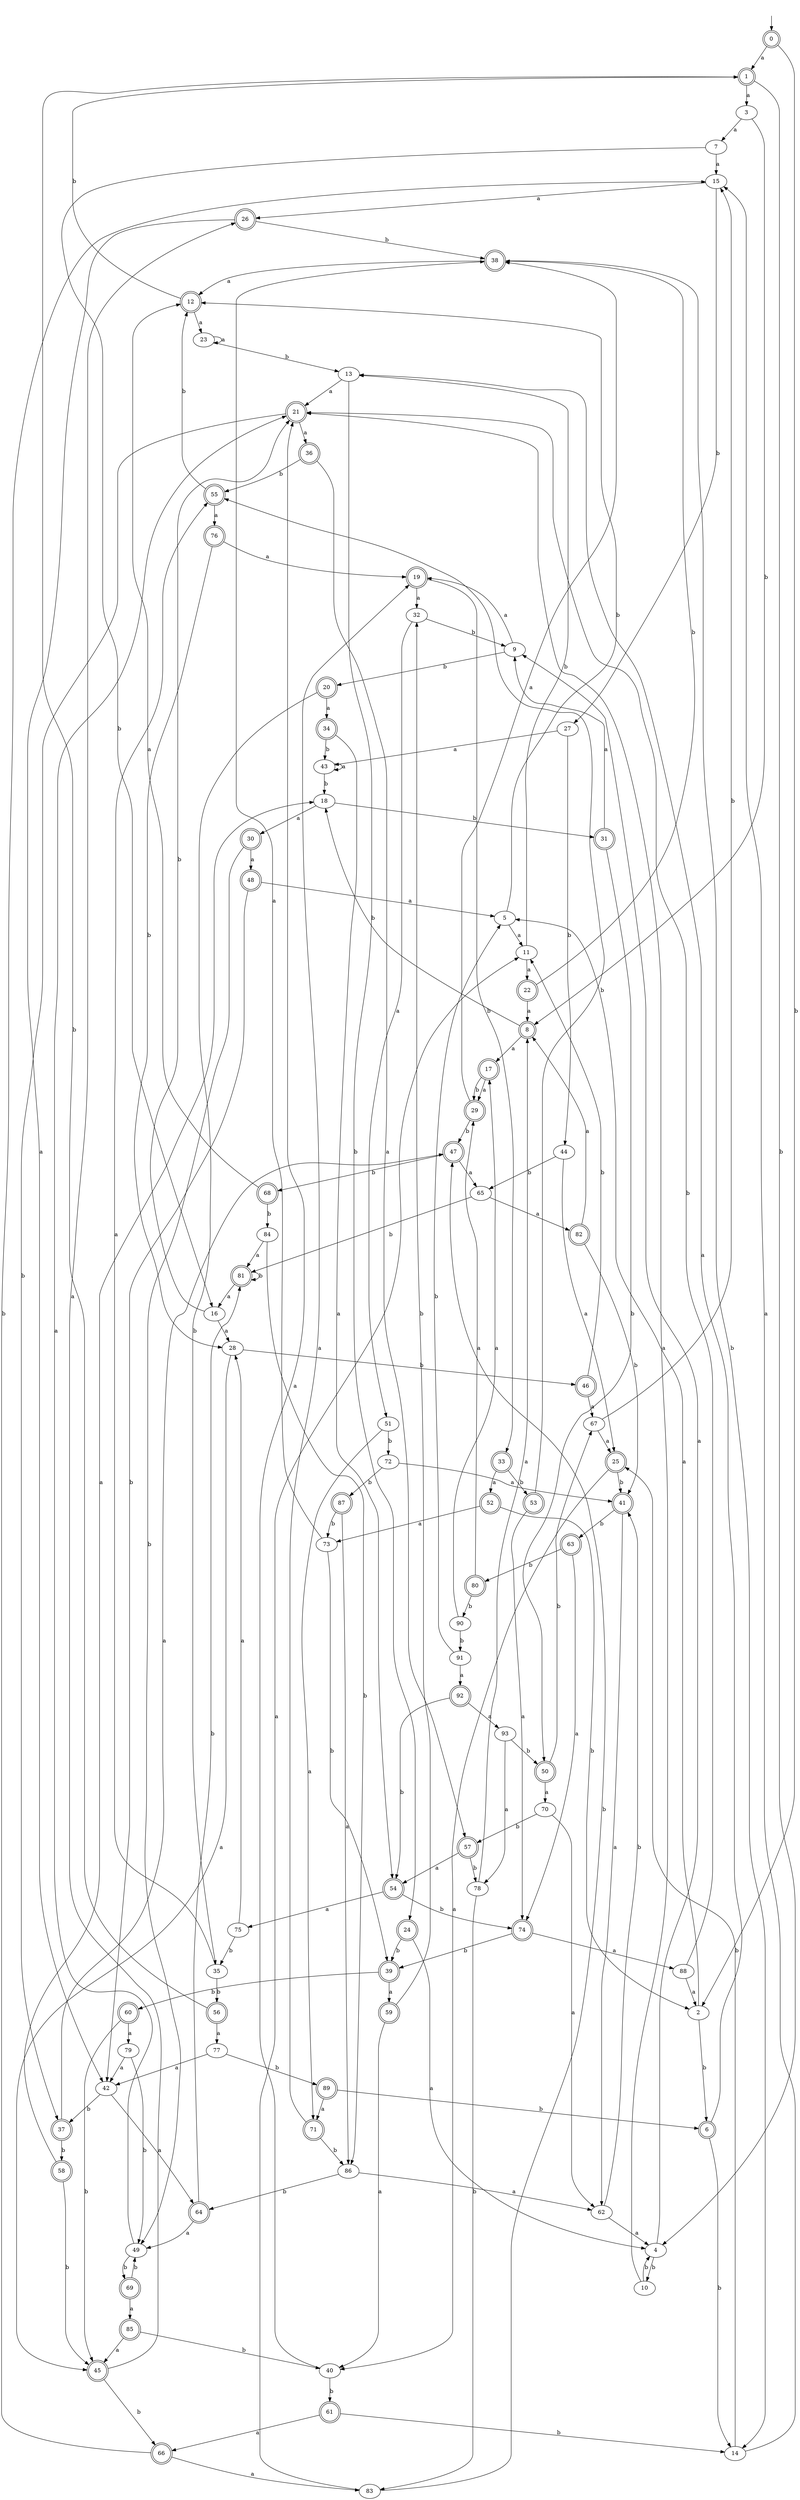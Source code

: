 digraph RandomDFA {
  __start0 [label="", shape=none];
  __start0 -> 0 [label=""];
  0 [shape=circle] [shape=doublecircle]
  0 -> 1 [label="a"]
  0 -> 2 [label="b"]
  1 [shape=doublecircle]
  1 -> 3 [label="a"]
  1 -> 4 [label="b"]
  2
  2 -> 5 [label="a"]
  2 -> 6 [label="b"]
  3
  3 -> 7 [label="a"]
  3 -> 8 [label="b"]
  4
  4 -> 9 [label="a"]
  4 -> 10 [label="b"]
  5
  5 -> 11 [label="a"]
  5 -> 12 [label="b"]
  6 [shape=doublecircle]
  6 -> 13 [label="a"]
  6 -> 14 [label="b"]
  7
  7 -> 15 [label="a"]
  7 -> 16 [label="b"]
  8 [shape=doublecircle]
  8 -> 17 [label="a"]
  8 -> 18 [label="b"]
  9
  9 -> 19 [label="a"]
  9 -> 20 [label="b"]
  10
  10 -> 21 [label="a"]
  10 -> 4 [label="b"]
  11
  11 -> 22 [label="a"]
  11 -> 13 [label="b"]
  12 [shape=doublecircle]
  12 -> 23 [label="a"]
  12 -> 1 [label="b"]
  13
  13 -> 21 [label="a"]
  13 -> 24 [label="b"]
  14
  14 -> 15 [label="a"]
  14 -> 25 [label="b"]
  15
  15 -> 26 [label="a"]
  15 -> 27 [label="b"]
  16
  16 -> 28 [label="a"]
  16 -> 21 [label="b"]
  17 [shape=doublecircle]
  17 -> 29 [label="a"]
  17 -> 29 [label="b"]
  18
  18 -> 30 [label="a"]
  18 -> 31 [label="b"]
  19 [shape=doublecircle]
  19 -> 32 [label="a"]
  19 -> 33 [label="b"]
  20 [shape=doublecircle]
  20 -> 34 [label="a"]
  20 -> 35 [label="b"]
  21 [shape=doublecircle]
  21 -> 36 [label="a"]
  21 -> 37 [label="b"]
  22 [shape=doublecircle]
  22 -> 8 [label="a"]
  22 -> 38 [label="b"]
  23
  23 -> 23 [label="a"]
  23 -> 13 [label="b"]
  24 [shape=doublecircle]
  24 -> 4 [label="a"]
  24 -> 39 [label="b"]
  25 [shape=doublecircle]
  25 -> 40 [label="a"]
  25 -> 41 [label="b"]
  26 [shape=doublecircle]
  26 -> 42 [label="a"]
  26 -> 38 [label="b"]
  27
  27 -> 43 [label="a"]
  27 -> 44 [label="b"]
  28
  28 -> 45 [label="a"]
  28 -> 46 [label="b"]
  29 [shape=doublecircle]
  29 -> 38 [label="a"]
  29 -> 47 [label="b"]
  30 [shape=doublecircle]
  30 -> 48 [label="a"]
  30 -> 49 [label="b"]
  31 [shape=doublecircle]
  31 -> 9 [label="a"]
  31 -> 50 [label="b"]
  32
  32 -> 51 [label="a"]
  32 -> 9 [label="b"]
  33 [shape=doublecircle]
  33 -> 52 [label="a"]
  33 -> 53 [label="b"]
  34 [shape=doublecircle]
  34 -> 54 [label="a"]
  34 -> 43 [label="b"]
  35
  35 -> 55 [label="a"]
  35 -> 56 [label="b"]
  36 [shape=doublecircle]
  36 -> 57 [label="a"]
  36 -> 55 [label="b"]
  37 [shape=doublecircle]
  37 -> 47 [label="a"]
  37 -> 58 [label="b"]
  38 [shape=doublecircle]
  38 -> 12 [label="a"]
  38 -> 14 [label="b"]
  39 [shape=doublecircle]
  39 -> 59 [label="a"]
  39 -> 60 [label="b"]
  40
  40 -> 21 [label="a"]
  40 -> 61 [label="b"]
  41 [shape=doublecircle]
  41 -> 62 [label="a"]
  41 -> 63 [label="b"]
  42
  42 -> 64 [label="a"]
  42 -> 37 [label="b"]
  43
  43 -> 43 [label="a"]
  43 -> 18 [label="b"]
  44
  44 -> 25 [label="a"]
  44 -> 65 [label="b"]
  45 [shape=doublecircle]
  45 -> 26 [label="a"]
  45 -> 66 [label="b"]
  46 [shape=doublecircle]
  46 -> 67 [label="a"]
  46 -> 11 [label="b"]
  47 [shape=doublecircle]
  47 -> 65 [label="a"]
  47 -> 68 [label="b"]
  48 [shape=doublecircle]
  48 -> 5 [label="a"]
  48 -> 42 [label="b"]
  49
  49 -> 21 [label="a"]
  49 -> 69 [label="b"]
  50 [shape=doublecircle]
  50 -> 70 [label="a"]
  50 -> 67 [label="b"]
  51
  51 -> 71 [label="a"]
  51 -> 72 [label="b"]
  52 [shape=doublecircle]
  52 -> 73 [label="a"]
  52 -> 2 [label="b"]
  53 [shape=doublecircle]
  53 -> 74 [label="a"]
  53 -> 55 [label="b"]
  54 [shape=doublecircle]
  54 -> 75 [label="a"]
  54 -> 74 [label="b"]
  55 [shape=doublecircle]
  55 -> 76 [label="a"]
  55 -> 12 [label="b"]
  56 [shape=doublecircle]
  56 -> 77 [label="a"]
  56 -> 1 [label="b"]
  57 [shape=doublecircle]
  57 -> 54 [label="a"]
  57 -> 78 [label="b"]
  58 [shape=doublecircle]
  58 -> 18 [label="a"]
  58 -> 45 [label="b"]
  59 [shape=doublecircle]
  59 -> 40 [label="a"]
  59 -> 32 [label="b"]
  60 [shape=doublecircle]
  60 -> 79 [label="a"]
  60 -> 45 [label="b"]
  61 [shape=doublecircle]
  61 -> 66 [label="a"]
  61 -> 14 [label="b"]
  62
  62 -> 4 [label="a"]
  62 -> 41 [label="b"]
  63 [shape=doublecircle]
  63 -> 74 [label="a"]
  63 -> 80 [label="b"]
  64 [shape=doublecircle]
  64 -> 49 [label="a"]
  64 -> 81 [label="b"]
  65
  65 -> 82 [label="a"]
  65 -> 81 [label="b"]
  66 [shape=doublecircle]
  66 -> 83 [label="a"]
  66 -> 15 [label="b"]
  67
  67 -> 25 [label="a"]
  67 -> 15 [label="b"]
  68 [shape=doublecircle]
  68 -> 12 [label="a"]
  68 -> 84 [label="b"]
  69 [shape=doublecircle]
  69 -> 85 [label="a"]
  69 -> 49 [label="b"]
  70
  70 -> 62 [label="a"]
  70 -> 57 [label="b"]
  71 [shape=doublecircle]
  71 -> 19 [label="a"]
  71 -> 86 [label="b"]
  72
  72 -> 41 [label="a"]
  72 -> 87 [label="b"]
  73
  73 -> 38 [label="a"]
  73 -> 39 [label="b"]
  74 [shape=doublecircle]
  74 -> 88 [label="a"]
  74 -> 39 [label="b"]
  75
  75 -> 28 [label="a"]
  75 -> 35 [label="b"]
  76 [shape=doublecircle]
  76 -> 19 [label="a"]
  76 -> 28 [label="b"]
  77
  77 -> 42 [label="a"]
  77 -> 89 [label="b"]
  78
  78 -> 8 [label="a"]
  78 -> 83 [label="b"]
  79
  79 -> 42 [label="a"]
  79 -> 49 [label="b"]
  80 [shape=doublecircle]
  80 -> 29 [label="a"]
  80 -> 90 [label="b"]
  81 [shape=doublecircle]
  81 -> 16 [label="a"]
  81 -> 81 [label="b"]
  82 [shape=doublecircle]
  82 -> 8 [label="a"]
  82 -> 41 [label="b"]
  83
  83 -> 11 [label="a"]
  83 -> 47 [label="b"]
  84
  84 -> 81 [label="a"]
  84 -> 86 [label="b"]
  85 [shape=doublecircle]
  85 -> 45 [label="a"]
  85 -> 40 [label="b"]
  86
  86 -> 62 [label="a"]
  86 -> 64 [label="b"]
  87 [shape=doublecircle]
  87 -> 86 [label="a"]
  87 -> 73 [label="b"]
  88
  88 -> 2 [label="a"]
  88 -> 21 [label="b"]
  89 [shape=doublecircle]
  89 -> 71 [label="a"]
  89 -> 6 [label="b"]
  90
  90 -> 17 [label="a"]
  90 -> 91 [label="b"]
  91
  91 -> 92 [label="a"]
  91 -> 5 [label="b"]
  92 [shape=doublecircle]
  92 -> 93 [label="a"]
  92 -> 54 [label="b"]
  93
  93 -> 78 [label="a"]
  93 -> 50 [label="b"]
}
